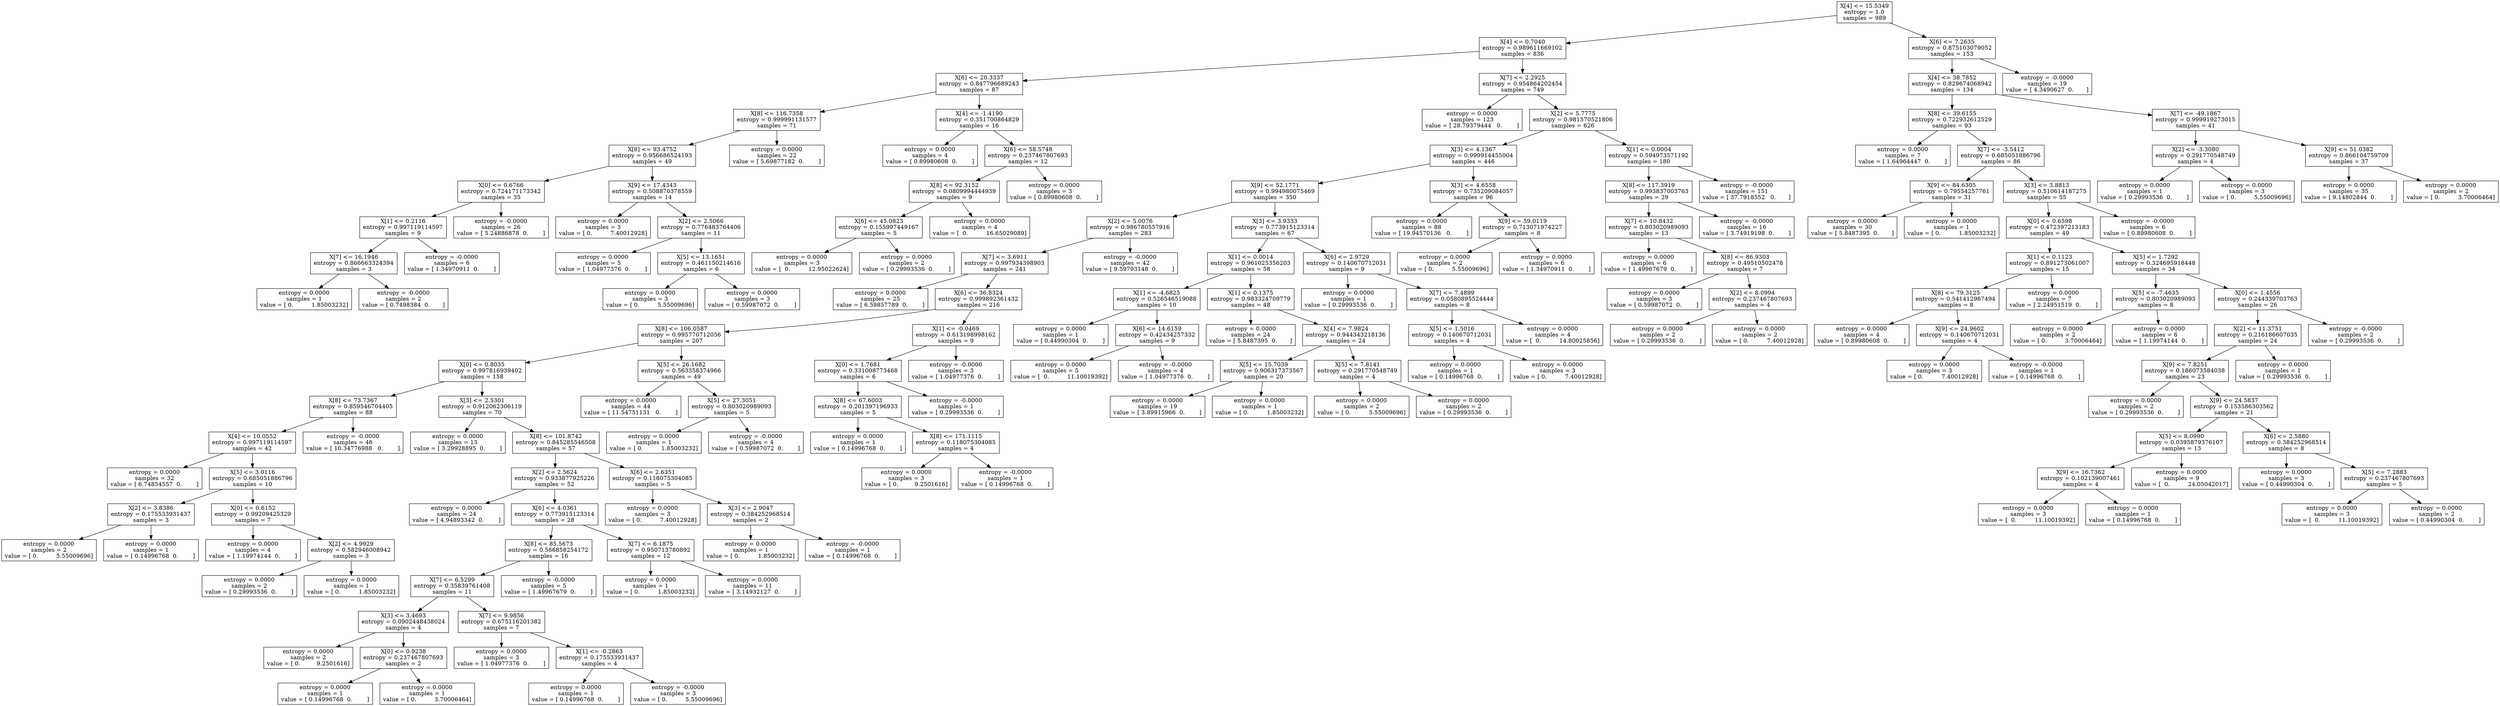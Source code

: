 digraph Tree {
0 [label="X[4] <= 15.5349\nentropy = 1.0\nsamples = 989", shape="box"] ;
1 [label="X[4] <= 0.7040\nentropy = 0.989611669102\nsamples = 836", shape="box"] ;
0 -> 1 ;
2 [label="X[6] <= 20.3337\nentropy = 0.847796689243\nsamples = 87", shape="box"] ;
1 -> 2 ;
3 [label="X[8] <= 116.7358\nentropy = 0.999991131577\nsamples = 71", shape="box"] ;
2 -> 3 ;
4 [label="X[8] <= 93.4752\nentropy = 0.956686524193\nsamples = 49", shape="box"] ;
3 -> 4 ;
5 [label="X[0] <= 0.6766\nentropy = 0.724171173342\nsamples = 35", shape="box"] ;
4 -> 5 ;
6 [label="X[1] <= 0.2116\nentropy = 0.997119114597\nsamples = 9", shape="box"] ;
5 -> 6 ;
7 [label="X[7] <= 16.1946\nentropy = 0.866663324394\nsamples = 3", shape="box"] ;
6 -> 7 ;
8 [label="entropy = 0.0000\nsamples = 1\nvalue = [ 0.          1.85003232]", shape="box"] ;
7 -> 8 ;
9 [label="entropy = -0.0000\nsamples = 2\nvalue = [ 0.7498384  0.       ]", shape="box"] ;
7 -> 9 ;
10 [label="entropy = -0.0000\nsamples = 6\nvalue = [ 1.34970911  0.        ]", shape="box"] ;
6 -> 10 ;
11 [label="entropy = -0.0000\nsamples = 26\nvalue = [ 5.24886878  0.        ]", shape="box"] ;
5 -> 11 ;
12 [label="X[9] <= 17.4343\nentropy = 0.508870378559\nsamples = 14", shape="box"] ;
4 -> 12 ;
13 [label="entropy = 0.0000\nsamples = 3\nvalue = [ 0.          7.40012928]", shape="box"] ;
12 -> 13 ;
14 [label="X[2] <= 2.5066\nentropy = 0.776483764406\nsamples = 11", shape="box"] ;
12 -> 14 ;
15 [label="entropy = 0.0000\nsamples = 5\nvalue = [ 1.04977376  0.        ]", shape="box"] ;
14 -> 15 ;
16 [label="X[5] <= 13.1651\nentropy = 0.461150214616\nsamples = 6", shape="box"] ;
14 -> 16 ;
17 [label="entropy = 0.0000\nsamples = 3\nvalue = [ 0.          5.55009696]", shape="box"] ;
16 -> 17 ;
18 [label="entropy = 0.0000\nsamples = 3\nvalue = [ 0.59987072  0.        ]", shape="box"] ;
16 -> 18 ;
19 [label="entropy = 0.0000\nsamples = 22\nvalue = [ 5.69877182  0.        ]", shape="box"] ;
3 -> 19 ;
20 [label="X[4] <= -1.4190\nentropy = 0.351700864829\nsamples = 16", shape="box"] ;
2 -> 20 ;
21 [label="entropy = 0.0000\nsamples = 4\nvalue = [ 0.89980608  0.        ]", shape="box"] ;
20 -> 21 ;
22 [label="X[6] <= 58.5748\nentropy = 0.237467807693\nsamples = 12", shape="box"] ;
20 -> 22 ;
23 [label="X[8] <= 92.3152\nentropy = 0.0809994444939\nsamples = 9", shape="box"] ;
22 -> 23 ;
24 [label="X[6] <= 45.0823\nentropy = 0.155997449167\nsamples = 5", shape="box"] ;
23 -> 24 ;
25 [label="entropy = 0.0000\nsamples = 3\nvalue = [  0.          12.95022624]", shape="box"] ;
24 -> 25 ;
26 [label="entropy = 0.0000\nsamples = 2\nvalue = [ 0.29993536  0.        ]", shape="box"] ;
24 -> 26 ;
27 [label="entropy = 0.0000\nsamples = 4\nvalue = [  0.          16.65029089]", shape="box"] ;
23 -> 27 ;
28 [label="entropy = 0.0000\nsamples = 3\nvalue = [ 0.89980608  0.        ]", shape="box"] ;
22 -> 28 ;
29 [label="X[7] <= 2.2925\nentropy = 0.954864202454\nsamples = 749", shape="box"] ;
1 -> 29 ;
30 [label="entropy = 0.0000\nsamples = 123\nvalue = [ 28.79379444   0.        ]", shape="box"] ;
29 -> 30 ;
31 [label="X[2] <= 5.7775\nentropy = 0.981570521806\nsamples = 626", shape="box"] ;
29 -> 31 ;
32 [label="X[3] <= 4.1367\nentropy = 0.999914455004\nsamples = 446", shape="box"] ;
31 -> 32 ;
33 [label="X[9] <= 52.1771\nentropy = 0.994980075469\nsamples = 350", shape="box"] ;
32 -> 33 ;
34 [label="X[2] <= 5.0076\nentropy = 0.986780557916\nsamples = 283", shape="box"] ;
33 -> 34 ;
35 [label="X[7] <= 3.6911\nentropy = 0.997934398903\nsamples = 241", shape="box"] ;
34 -> 35 ;
36 [label="entropy = 0.0000\nsamples = 25\nvalue = [ 6.59857789  0.        ]", shape="box"] ;
35 -> 36 ;
37 [label="X[6] <= 36.8324\nentropy = 0.999892361432\nsamples = 216", shape="box"] ;
35 -> 37 ;
38 [label="X[8] <= 106.0587\nentropy = 0.995770712056\nsamples = 207", shape="box"] ;
37 -> 38 ;
39 [label="X[0] <= 0.8035\nentropy = 0.997816939402\nsamples = 158", shape="box"] ;
38 -> 39 ;
40 [label="X[8] <= 73.7367\nentropy = 0.859546704405\nsamples = 88", shape="box"] ;
39 -> 40 ;
41 [label="X[4] <= 10.0552\nentropy = 0.997119114597\nsamples = 42", shape="box"] ;
40 -> 41 ;
42 [label="entropy = 0.0000\nsamples = 32\nvalue = [ 6.74854557  0.        ]", shape="box"] ;
41 -> 42 ;
43 [label="X[5] <= 3.0116\nentropy = 0.685051886796\nsamples = 10", shape="box"] ;
41 -> 43 ;
44 [label="X[2] <= 3.8386\nentropy = 0.175533931437\nsamples = 3", shape="box"] ;
43 -> 44 ;
45 [label="entropy = 0.0000\nsamples = 2\nvalue = [ 0.          5.55009696]", shape="box"] ;
44 -> 45 ;
46 [label="entropy = 0.0000\nsamples = 1\nvalue = [ 0.14996768  0.        ]", shape="box"] ;
44 -> 46 ;
47 [label="X[0] <= 0.6152\nentropy = 0.99209425329\nsamples = 7", shape="box"] ;
43 -> 47 ;
48 [label="entropy = 0.0000\nsamples = 4\nvalue = [ 1.19974144  0.        ]", shape="box"] ;
47 -> 48 ;
49 [label="X[2] <= 4.9929\nentropy = 0.582946008942\nsamples = 3", shape="box"] ;
47 -> 49 ;
50 [label="entropy = 0.0000\nsamples = 2\nvalue = [ 0.29993536  0.        ]", shape="box"] ;
49 -> 50 ;
51 [label="entropy = 0.0000\nsamples = 1\nvalue = [ 0.          1.85003232]", shape="box"] ;
49 -> 51 ;
52 [label="entropy = -0.0000\nsamples = 46\nvalue = [ 10.34776988   0.        ]", shape="box"] ;
40 -> 52 ;
53 [label="X[3] <= 2.5301\nentropy = 0.912062306119\nsamples = 70", shape="box"] ;
39 -> 53 ;
54 [label="entropy = 0.0000\nsamples = 13\nvalue = [ 3.29928895  0.        ]", shape="box"] ;
53 -> 54 ;
55 [label="X[8] <= 101.8742\nentropy = 0.845285546508\nsamples = 57", shape="box"] ;
53 -> 55 ;
56 [label="X[2] <= 2.5624\nentropy = 0.933877925226\nsamples = 52", shape="box"] ;
55 -> 56 ;
57 [label="entropy = 0.0000\nsamples = 24\nvalue = [ 4.94893342  0.        ]", shape="box"] ;
56 -> 57 ;
58 [label="X[6] <= 4.0361\nentropy = 0.773915123314\nsamples = 28", shape="box"] ;
56 -> 58 ;
59 [label="X[8] <= 85.5673\nentropy = 0.566858254172\nsamples = 16", shape="box"] ;
58 -> 59 ;
60 [label="X[7] <= 6.5299\nentropy = 0.35839761408\nsamples = 11", shape="box"] ;
59 -> 60 ;
61 [label="X[3] <= 3.4693\nentropy = 0.0902448438024\nsamples = 4", shape="box"] ;
60 -> 61 ;
62 [label="entropy = 0.0000\nsamples = 2\nvalue = [ 0.         9.2501616]", shape="box"] ;
61 -> 62 ;
63 [label="X[0] <= 0.9238\nentropy = 0.237467807693\nsamples = 2", shape="box"] ;
61 -> 63 ;
64 [label="entropy = 0.0000\nsamples = 1\nvalue = [ 0.14996768  0.        ]", shape="box"] ;
63 -> 64 ;
65 [label="entropy = 0.0000\nsamples = 1\nvalue = [ 0.          3.70006464]", shape="box"] ;
63 -> 65 ;
66 [label="X[7] <= 9.9856\nentropy = 0.675116201382\nsamples = 7", shape="box"] ;
60 -> 66 ;
67 [label="entropy = 0.0000\nsamples = 3\nvalue = [ 1.04977376  0.        ]", shape="box"] ;
66 -> 67 ;
68 [label="X[1] <= -0.2863\nentropy = 0.175533931437\nsamples = 4", shape="box"] ;
66 -> 68 ;
69 [label="entropy = 0.0000\nsamples = 1\nvalue = [ 0.14996768  0.        ]", shape="box"] ;
68 -> 69 ;
70 [label="entropy = -0.0000\nsamples = 3\nvalue = [ 0.          5.55009696]", shape="box"] ;
68 -> 70 ;
71 [label="entropy = -0.0000\nsamples = 5\nvalue = [ 1.49967679  0.        ]", shape="box"] ;
59 -> 71 ;
72 [label="X[7] <= 6.1875\nentropy = 0.950713780892\nsamples = 12", shape="box"] ;
58 -> 72 ;
73 [label="entropy = 0.0000\nsamples = 1\nvalue = [ 0.          1.85003232]", shape="box"] ;
72 -> 73 ;
74 [label="entropy = 0.0000\nsamples = 11\nvalue = [ 3.14932127  0.        ]", shape="box"] ;
72 -> 74 ;
75 [label="X[6] <= 2.6351\nentropy = 0.118075304085\nsamples = 5", shape="box"] ;
55 -> 75 ;
76 [label="entropy = 0.0000\nsamples = 3\nvalue = [ 0.          7.40012928]", shape="box"] ;
75 -> 76 ;
77 [label="X[3] <= 2.9047\nentropy = 0.384252968514\nsamples = 2", shape="box"] ;
75 -> 77 ;
78 [label="entropy = 0.0000\nsamples = 1\nvalue = [ 0.          1.85003232]", shape="box"] ;
77 -> 78 ;
79 [label="entropy = -0.0000\nsamples = 1\nvalue = [ 0.14996768  0.        ]", shape="box"] ;
77 -> 79 ;
80 [label="X[5] <= 26.1682\nentropy = 0.563358374966\nsamples = 49", shape="box"] ;
38 -> 80 ;
81 [label="entropy = 0.0000\nsamples = 44\nvalue = [ 11.54751131   0.        ]", shape="box"] ;
80 -> 81 ;
82 [label="X[5] <= 27.3051\nentropy = 0.803020989093\nsamples = 5", shape="box"] ;
80 -> 82 ;
83 [label="entropy = 0.0000\nsamples = 1\nvalue = [ 0.          1.85003232]", shape="box"] ;
82 -> 83 ;
84 [label="entropy = -0.0000\nsamples = 4\nvalue = [ 0.59987072  0.        ]", shape="box"] ;
82 -> 84 ;
85 [label="X[1] <= -0.0469\nentropy = 0.613198998162\nsamples = 9", shape="box"] ;
37 -> 85 ;
86 [label="X[0] <= 1.7681\nentropy = 0.331008773468\nsamples = 6", shape="box"] ;
85 -> 86 ;
87 [label="X[8] <= 67.6003\nentropy = 0.201397196933\nsamples = 5", shape="box"] ;
86 -> 87 ;
88 [label="entropy = 0.0000\nsamples = 1\nvalue = [ 0.14996768  0.        ]", shape="box"] ;
87 -> 88 ;
89 [label="X[8] <= 171.1115\nentropy = 0.118075304085\nsamples = 4", shape="box"] ;
87 -> 89 ;
90 [label="entropy = 0.0000\nsamples = 3\nvalue = [ 0.         9.2501616]", shape="box"] ;
89 -> 90 ;
91 [label="entropy = -0.0000\nsamples = 1\nvalue = [ 0.14996768  0.        ]", shape="box"] ;
89 -> 91 ;
92 [label="entropy = -0.0000\nsamples = 1\nvalue = [ 0.29993536  0.        ]", shape="box"] ;
86 -> 92 ;
93 [label="entropy = -0.0000\nsamples = 3\nvalue = [ 1.04977376  0.        ]", shape="box"] ;
85 -> 93 ;
94 [label="entropy = -0.0000\nsamples = 42\nvalue = [ 9.59793148  0.        ]", shape="box"] ;
34 -> 94 ;
95 [label="X[3] <= 3.9333\nentropy = 0.773915123314\nsamples = 67", shape="box"] ;
33 -> 95 ;
96 [label="X[1] <= 0.0014\nentropy = 0.961025356203\nsamples = 58", shape="box"] ;
95 -> 96 ;
97 [label="X[1] <= -4.6825\nentropy = 0.526546519088\nsamples = 10", shape="box"] ;
96 -> 97 ;
98 [label="entropy = 0.0000\nsamples = 1\nvalue = [ 0.44990304  0.        ]", shape="box"] ;
97 -> 98 ;
99 [label="X[6] <= 14.6159\nentropy = 0.42434257332\nsamples = 9", shape="box"] ;
97 -> 99 ;
100 [label="entropy = 0.0000\nsamples = 5\nvalue = [  0.          11.10019392]", shape="box"] ;
99 -> 100 ;
101 [label="entropy = -0.0000\nsamples = 4\nvalue = [ 1.04977376  0.        ]", shape="box"] ;
99 -> 101 ;
102 [label="X[1] <= 0.1375\nentropy = 0.983324709779\nsamples = 48", shape="box"] ;
96 -> 102 ;
103 [label="entropy = 0.0000\nsamples = 24\nvalue = [ 5.8487395  0.       ]", shape="box"] ;
102 -> 103 ;
104 [label="X[4] <= 7.9824\nentropy = 0.944343218136\nsamples = 24", shape="box"] ;
102 -> 104 ;
105 [label="X[5] <= 15.7039\nentropy = 0.906317373567\nsamples = 20", shape="box"] ;
104 -> 105 ;
106 [label="entropy = 0.0000\nsamples = 19\nvalue = [ 3.89915966  0.        ]", shape="box"] ;
105 -> 106 ;
107 [label="entropy = 0.0000\nsamples = 1\nvalue = [ 0.          1.85003232]", shape="box"] ;
105 -> 107 ;
108 [label="X[5] <= 7.8141\nentropy = 0.291770548749\nsamples = 4", shape="box"] ;
104 -> 108 ;
109 [label="entropy = 0.0000\nsamples = 2\nvalue = [ 0.          5.55009696]", shape="box"] ;
108 -> 109 ;
110 [label="entropy = 0.0000\nsamples = 2\nvalue = [ 0.29993536  0.        ]", shape="box"] ;
108 -> 110 ;
111 [label="X[6] <= 2.9729\nentropy = 0.140670712031\nsamples = 9", shape="box"] ;
95 -> 111 ;
112 [label="entropy = 0.0000\nsamples = 1\nvalue = [ 0.29993536  0.        ]", shape="box"] ;
111 -> 112 ;
113 [label="X[7] <= 7.4899\nentropy = 0.0580895524444\nsamples = 8", shape="box"] ;
111 -> 113 ;
114 [label="X[5] <= 1.5016\nentropy = 0.140670712031\nsamples = 4", shape="box"] ;
113 -> 114 ;
115 [label="entropy = 0.0000\nsamples = 1\nvalue = [ 0.14996768  0.        ]", shape="box"] ;
114 -> 115 ;
116 [label="entropy = 0.0000\nsamples = 3\nvalue = [ 0.          7.40012928]", shape="box"] ;
114 -> 116 ;
117 [label="entropy = 0.0000\nsamples = 4\nvalue = [  0.          14.80025856]", shape="box"] ;
113 -> 117 ;
118 [label="X[3] <= 4.6558\nentropy = 0.735209084057\nsamples = 96", shape="box"] ;
32 -> 118 ;
119 [label="entropy = 0.0000\nsamples = 88\nvalue = [ 19.94570136   0.        ]", shape="box"] ;
118 -> 119 ;
120 [label="X[9] <= 59.0119\nentropy = 0.713071974227\nsamples = 8", shape="box"] ;
118 -> 120 ;
121 [label="entropy = 0.0000\nsamples = 2\nvalue = [ 0.          5.55009696]", shape="box"] ;
120 -> 121 ;
122 [label="entropy = 0.0000\nsamples = 6\nvalue = [ 1.34970911  0.        ]", shape="box"] ;
120 -> 122 ;
123 [label="X[1] <= 0.0004\nentropy = 0.594973571192\nsamples = 180", shape="box"] ;
31 -> 123 ;
124 [label="X[8] <= 117.3919\nentropy = 0.993837003763\nsamples = 29", shape="box"] ;
123 -> 124 ;
125 [label="X[7] <= 10.8432\nentropy = 0.803020989093\nsamples = 13", shape="box"] ;
124 -> 125 ;
126 [label="entropy = 0.0000\nsamples = 6\nvalue = [ 1.49967679  0.        ]", shape="box"] ;
125 -> 126 ;
127 [label="X[8] <= 86.9303\nentropy = 0.49510502478\nsamples = 7", shape="box"] ;
125 -> 127 ;
128 [label="entropy = 0.0000\nsamples = 3\nvalue = [ 0.59987072  0.        ]", shape="box"] ;
127 -> 128 ;
129 [label="X[2] <= 8.0994\nentropy = 0.237467807693\nsamples = 4", shape="box"] ;
127 -> 129 ;
130 [label="entropy = 0.0000\nsamples = 2\nvalue = [ 0.29993536  0.        ]", shape="box"] ;
129 -> 130 ;
131 [label="entropy = 0.0000\nsamples = 2\nvalue = [ 0.          7.40012928]", shape="box"] ;
129 -> 131 ;
132 [label="entropy = -0.0000\nsamples = 16\nvalue = [ 3.74919198  0.        ]", shape="box"] ;
124 -> 132 ;
133 [label="entropy = -0.0000\nsamples = 151\nvalue = [ 37.7918552   0.       ]", shape="box"] ;
123 -> 133 ;
134 [label="X[6] <= 7.2635\nentropy = 0.875103079052\nsamples = 153", shape="box"] ;
0 -> 134 ;
135 [label="X[4] <= 38.7852\nentropy = 0.829674068942\nsamples = 134", shape="box"] ;
134 -> 135 ;
136 [label="X[8] <= 39.6155\nentropy = 0.722932612529\nsamples = 93", shape="box"] ;
135 -> 136 ;
137 [label="entropy = 0.0000\nsamples = 7\nvalue = [ 1.64964447  0.        ]", shape="box"] ;
136 -> 137 ;
138 [label="X[7] <= -3.5412\nentropy = 0.685051886796\nsamples = 86", shape="box"] ;
136 -> 138 ;
139 [label="X[9] <= 84.6305\nentropy = 0.79554257761\nsamples = 31", shape="box"] ;
138 -> 139 ;
140 [label="entropy = 0.0000\nsamples = 30\nvalue = [ 5.8487395  0.       ]", shape="box"] ;
139 -> 140 ;
141 [label="entropy = 0.0000\nsamples = 1\nvalue = [ 0.          1.85003232]", shape="box"] ;
139 -> 141 ;
142 [label="X[3] <= 3.8813\nentropy = 0.510614187275\nsamples = 55", shape="box"] ;
138 -> 142 ;
143 [label="X[0] <= 0.6598\nentropy = 0.472397213183\nsamples = 49", shape="box"] ;
142 -> 143 ;
144 [label="X[1] <= 0.1123\nentropy = 0.891273061007\nsamples = 15", shape="box"] ;
143 -> 144 ;
145 [label="X[8] <= 79.3125\nentropy = 0.541412967494\nsamples = 8", shape="box"] ;
144 -> 145 ;
146 [label="entropy = 0.0000\nsamples = 4\nvalue = [ 0.89980608  0.        ]", shape="box"] ;
145 -> 146 ;
147 [label="X[9] <= 24.9602\nentropy = 0.140670712031\nsamples = 4", shape="box"] ;
145 -> 147 ;
148 [label="entropy = 0.0000\nsamples = 3\nvalue = [ 0.          7.40012928]", shape="box"] ;
147 -> 148 ;
149 [label="entropy = -0.0000\nsamples = 1\nvalue = [ 0.14996768  0.        ]", shape="box"] ;
147 -> 149 ;
150 [label="entropy = 0.0000\nsamples = 7\nvalue = [ 2.24951519  0.        ]", shape="box"] ;
144 -> 150 ;
151 [label="X[5] <= 1.7292\nentropy = 0.324695918448\nsamples = 34", shape="box"] ;
143 -> 151 ;
152 [label="X[5] <= -7.4635\nentropy = 0.803020989093\nsamples = 8", shape="box"] ;
151 -> 152 ;
153 [label="entropy = 0.0000\nsamples = 2\nvalue = [ 0.          3.70006464]", shape="box"] ;
152 -> 153 ;
154 [label="entropy = 0.0000\nsamples = 6\nvalue = [ 1.19974144  0.        ]", shape="box"] ;
152 -> 154 ;
155 [label="X[0] <= 1.4556\nentropy = 0.244339703763\nsamples = 26", shape="box"] ;
151 -> 155 ;
156 [label="X[2] <= 11.3751\nentropy = 0.216186607035\nsamples = 24", shape="box"] ;
155 -> 156 ;
157 [label="X[9] <= 7.8251\nentropy = 0.186073584038\nsamples = 23", shape="box"] ;
156 -> 157 ;
158 [label="entropy = 0.0000\nsamples = 2\nvalue = [ 0.29993536  0.        ]", shape="box"] ;
157 -> 158 ;
159 [label="X[9] <= 24.5837\nentropy = 0.153586303562\nsamples = 21", shape="box"] ;
157 -> 159 ;
160 [label="X[5] <= 8.0990\nentropy = 0.0395879376107\nsamples = 13", shape="box"] ;
159 -> 160 ;
161 [label="X[9] <= 16.7362\nentropy = 0.102139007461\nsamples = 4", shape="box"] ;
160 -> 161 ;
162 [label="entropy = 0.0000\nsamples = 3\nvalue = [  0.          11.10019392]", shape="box"] ;
161 -> 162 ;
163 [label="entropy = 0.0000\nsamples = 1\nvalue = [ 0.14996768  0.        ]", shape="box"] ;
161 -> 163 ;
164 [label="entropy = 0.0000\nsamples = 9\nvalue = [  0.          24.05042017]", shape="box"] ;
160 -> 164 ;
165 [label="X[6] <= 2.5880\nentropy = 0.384252968514\nsamples = 8", shape="box"] ;
159 -> 165 ;
166 [label="entropy = 0.0000\nsamples = 3\nvalue = [ 0.44990304  0.        ]", shape="box"] ;
165 -> 166 ;
167 [label="X[5] <= 7.2883\nentropy = 0.237467807693\nsamples = 5", shape="box"] ;
165 -> 167 ;
168 [label="entropy = 0.0000\nsamples = 3\nvalue = [  0.          11.10019392]", shape="box"] ;
167 -> 168 ;
169 [label="entropy = 0.0000\nsamples = 2\nvalue = [ 0.44990304  0.        ]", shape="box"] ;
167 -> 169 ;
170 [label="entropy = 0.0000\nsamples = 1\nvalue = [ 0.29993536  0.        ]", shape="box"] ;
156 -> 170 ;
171 [label="entropy = -0.0000\nsamples = 2\nvalue = [ 0.29993536  0.        ]", shape="box"] ;
155 -> 171 ;
172 [label="entropy = -0.0000\nsamples = 6\nvalue = [ 0.89980608  0.        ]", shape="box"] ;
142 -> 172 ;
173 [label="X[7] <= -49.1867\nentropy = 0.999919273015\nsamples = 41", shape="box"] ;
135 -> 173 ;
174 [label="X[2] <= -3.3080\nentropy = 0.291770548749\nsamples = 4", shape="box"] ;
173 -> 174 ;
175 [label="entropy = 0.0000\nsamples = 1\nvalue = [ 0.29993536  0.        ]", shape="box"] ;
174 -> 175 ;
176 [label="entropy = 0.0000\nsamples = 3\nvalue = [ 0.          5.55009696]", shape="box"] ;
174 -> 176 ;
177 [label="X[9] <= 51.0382\nentropy = 0.866104759709\nsamples = 37", shape="box"] ;
173 -> 177 ;
178 [label="entropy = 0.0000\nsamples = 35\nvalue = [ 9.14802844  0.        ]", shape="box"] ;
177 -> 178 ;
179 [label="entropy = 0.0000\nsamples = 2\nvalue = [ 0.          3.70006464]", shape="box"] ;
177 -> 179 ;
180 [label="entropy = -0.0000\nsamples = 19\nvalue = [ 4.3490627  0.       ]", shape="box"] ;
134 -> 180 ;
}